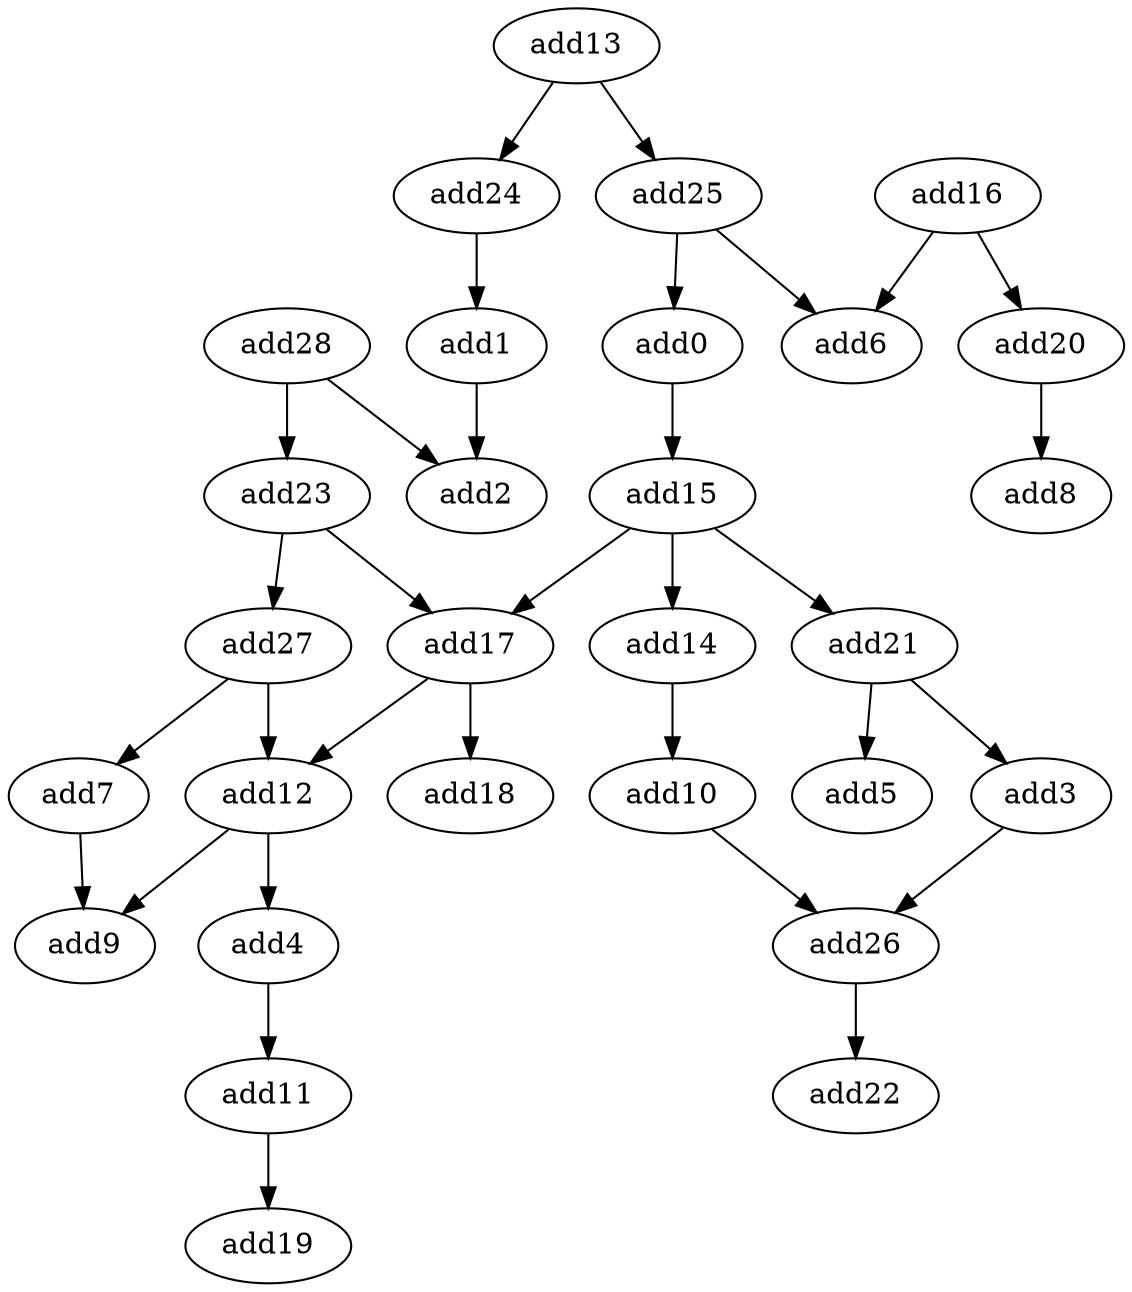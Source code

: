 strict digraph  {
add10 [opcode=add];
add8 [opcode=add];
add7 [opcode=add];
add22 [opcode=add];
add24 [opcode=add];
add19 [opcode=add];
add25 [opcode=add];
add28 [opcode=add];
add11 [opcode=add];
add14 [opcode=add];
add6 [opcode=add];
add23 [opcode=add];
add20 [opcode=add];
add1 [opcode=add];
add4 [opcode=add];
add2 [opcode=add];
add5 [opcode=add];
add13 [opcode=add];
add27 [opcode=add];
add16 [opcode=add];
add17 [opcode=add];
add12 [opcode=add];
add18 [opcode=add];
add26 [opcode=add];
add15 [opcode=add];
add9 [opcode=add];
add0 [opcode=add];
add21 [opcode=add];
add3 [opcode=add];
add10 -> add26;
add7 -> add9;
add24 -> add1;
add25 -> add6;
add25 -> add0;
add28 -> add2;
add28 -> add23;
add11 -> add19;
add14 -> add10;
add23 -> add27;
add23 -> add17;
add20 -> add8;
add1 -> add2;
add4 -> add11;
add13 -> add24;
add13 -> add25;
add27 -> add7;
add27 -> add12;
add16 -> add20;
add16 -> add6;
add17 -> add12;
add17 -> add18;
add12 -> add9;
add12 -> add4;
add26 -> add22;
add15 -> add21;
add15 -> add17;
add15 -> add14;
add0 -> add15;
add21 -> add5;
add21 -> add3;
add3 -> add26;
}

